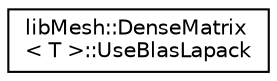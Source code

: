 digraph "类继承关系图"
{
 // INTERACTIVE_SVG=YES
  edge [fontname="Helvetica",fontsize="10",labelfontname="Helvetica",labelfontsize="10"];
  node [fontname="Helvetica",fontsize="10",shape=record];
  rankdir="LR";
  Node1 [label="libMesh::DenseMatrix\l\< T \>::UseBlasLapack",height=0.2,width=0.4,color="black", fillcolor="white", style="filled",URL="$structlibMesh_1_1DenseMatrix_1_1UseBlasLapack.html",tooltip="用于确定是否使用blas_lapack的辅助结构。 "];
}
